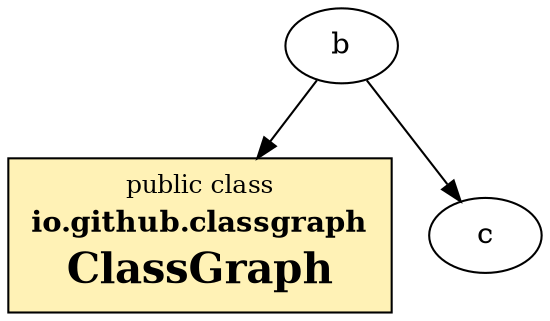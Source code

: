 digraph {
size="10.5,8.0";
"a"[shape=box,style=filled,fillcolor="#fff2b6",label=<<table border='0' cellborder='0' cellspacing='1'><tr><td><font point-size='12'>public class</font></td></tr><tr><td><font point-size='14'><b>io.github.classgraph</b></font></td></tr><tr><td><font point-size='20'><b>ClassGraph</b></font></td></tr></table>>];

  "b" -> "c"
  "b" -> "a"
}
